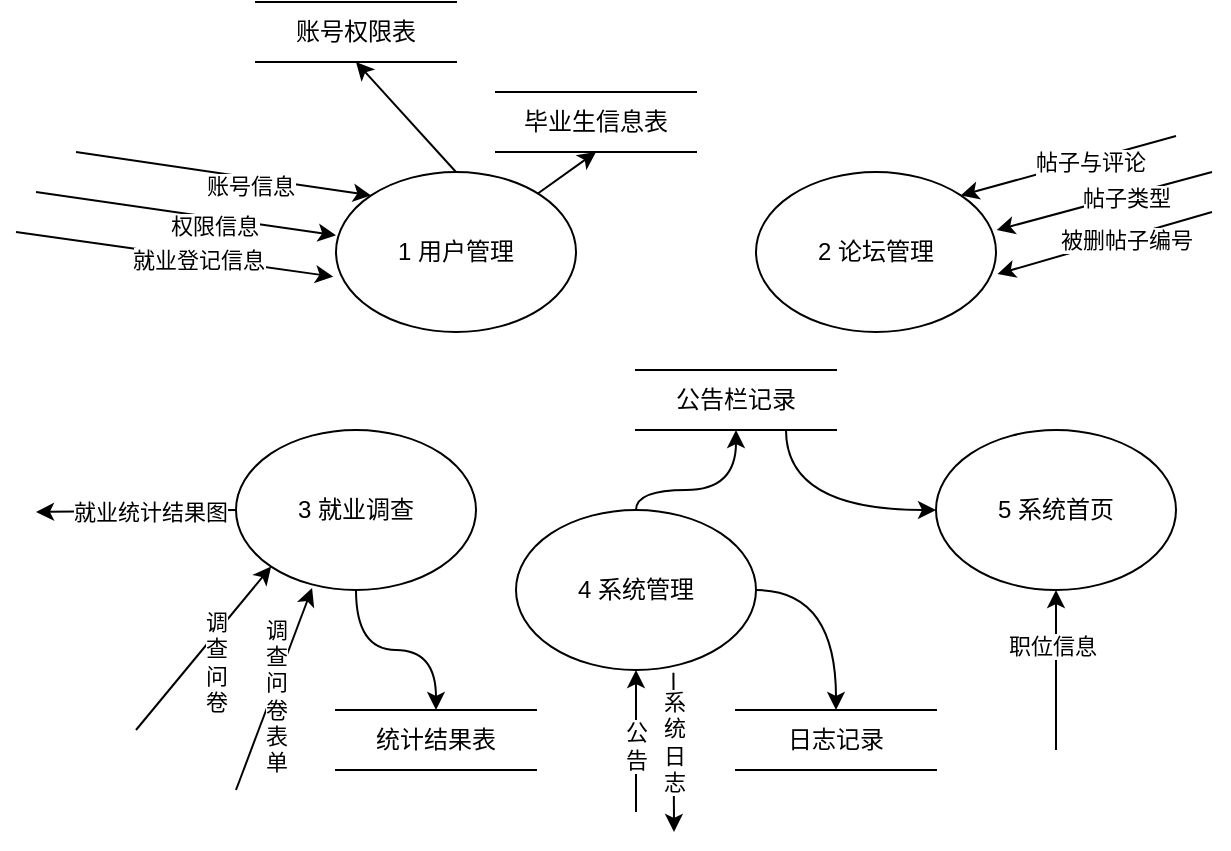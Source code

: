 <mxfile version="21.2.1" type="github">
  <diagram name="第 1 页" id="qgqGdA8Fwq-9RhnFtH8g">
    <mxGraphModel dx="1034" dy="477" grid="1" gridSize="10" guides="1" tooltips="1" connect="1" arrows="1" fold="1" page="1" pageScale="1" pageWidth="827" pageHeight="1169" math="0" shadow="0">
      <root>
        <mxCell id="0" />
        <mxCell id="1" parent="0" />
        <mxCell id="L5e2SLJ9YHy1GiZi4KIy-92" style="rounded=0;orthogonalLoop=1;jettySize=auto;html=1;exitX=0.5;exitY=0;exitDx=0;exitDy=0;entryX=0.5;entryY=1;entryDx=0;entryDy=0;" edge="1" parent="1" source="L5e2SLJ9YHy1GiZi4KIy-30" target="L5e2SLJ9YHy1GiZi4KIy-91">
          <mxGeometry relative="1" as="geometry" />
        </mxCell>
        <mxCell id="L5e2SLJ9YHy1GiZi4KIy-30" value="1 用户管理" style="shape=ellipse;html=1;dashed=0;whiteSpace=wrap;perimeter=ellipsePerimeter;" vertex="1" parent="1">
          <mxGeometry x="250" y="260" width="120" height="80" as="geometry" />
        </mxCell>
        <mxCell id="L5e2SLJ9YHy1GiZi4KIy-106" style="rounded=0;orthogonalLoop=1;jettySize=auto;html=1;entryX=1;entryY=0;entryDx=0;entryDy=0;" edge="1" parent="1" target="L5e2SLJ9YHy1GiZi4KIy-31">
          <mxGeometry relative="1" as="geometry">
            <mxPoint x="670" y="242" as="sourcePoint" />
          </mxGeometry>
        </mxCell>
        <mxCell id="L5e2SLJ9YHy1GiZi4KIy-107" value="帖子与评论" style="edgeLabel;html=1;align=center;verticalAlign=middle;resizable=0;points=[];" vertex="1" connectable="0" parent="L5e2SLJ9YHy1GiZi4KIy-106">
          <mxGeometry x="-0.186" y="1" relative="1" as="geometry">
            <mxPoint as="offset" />
          </mxGeometry>
        </mxCell>
        <mxCell id="L5e2SLJ9YHy1GiZi4KIy-31" value="2 论坛管理" style="shape=ellipse;html=1;dashed=0;whiteSpace=wrap;perimeter=ellipsePerimeter;" vertex="1" parent="1">
          <mxGeometry x="460" y="260" width="120" height="80" as="geometry" />
        </mxCell>
        <mxCell id="L5e2SLJ9YHy1GiZi4KIy-112" style="rounded=0;orthogonalLoop=1;jettySize=auto;html=1;entryX=0;entryY=1;entryDx=0;entryDy=0;" edge="1" parent="1" target="L5e2SLJ9YHy1GiZi4KIy-32">
          <mxGeometry relative="1" as="geometry">
            <mxPoint x="150" y="539" as="sourcePoint" />
          </mxGeometry>
        </mxCell>
        <mxCell id="L5e2SLJ9YHy1GiZi4KIy-113" value="调&lt;br&gt;查&lt;br&gt;问&lt;br&gt;卷" style="edgeLabel;html=1;align=center;verticalAlign=middle;resizable=0;points=[];" vertex="1" connectable="0" parent="L5e2SLJ9YHy1GiZi4KIy-112">
          <mxGeometry x="0.318" y="1" relative="1" as="geometry">
            <mxPoint x="-4" y="20" as="offset" />
          </mxGeometry>
        </mxCell>
        <mxCell id="L5e2SLJ9YHy1GiZi4KIy-114" style="rounded=0;orthogonalLoop=1;jettySize=auto;html=1;entryX=0.317;entryY=0.988;entryDx=0;entryDy=0;entryPerimeter=0;" edge="1" parent="1" target="L5e2SLJ9YHy1GiZi4KIy-32">
          <mxGeometry relative="1" as="geometry">
            <mxPoint x="200" y="569" as="sourcePoint" />
          </mxGeometry>
        </mxCell>
        <mxCell id="L5e2SLJ9YHy1GiZi4KIy-115" value="调&lt;br&gt;查&lt;br&gt;问&lt;br&gt;卷&lt;br&gt;表&lt;br&gt;单" style="edgeLabel;html=1;align=center;verticalAlign=middle;resizable=0;points=[];" vertex="1" connectable="0" parent="L5e2SLJ9YHy1GiZi4KIy-114">
          <mxGeometry x="-0.395" relative="1" as="geometry">
            <mxPoint x="8" y="-17" as="offset" />
          </mxGeometry>
        </mxCell>
        <mxCell id="L5e2SLJ9YHy1GiZi4KIy-127" style="rounded=0;orthogonalLoop=1;jettySize=auto;html=1;exitX=0;exitY=0.5;exitDx=0;exitDy=0;" edge="1" parent="1" source="L5e2SLJ9YHy1GiZi4KIy-32">
          <mxGeometry relative="1" as="geometry">
            <mxPoint x="100" y="430" as="targetPoint" />
          </mxGeometry>
        </mxCell>
        <mxCell id="L5e2SLJ9YHy1GiZi4KIy-128" value="就业统计结果图" style="edgeLabel;html=1;align=center;verticalAlign=middle;resizable=0;points=[];" vertex="1" connectable="0" parent="L5e2SLJ9YHy1GiZi4KIy-127">
          <mxGeometry x="-0.343" y="1" relative="1" as="geometry">
            <mxPoint x="-10" y="-1" as="offset" />
          </mxGeometry>
        </mxCell>
        <mxCell id="L5e2SLJ9YHy1GiZi4KIy-130" style="edgeStyle=orthogonalEdgeStyle;rounded=0;orthogonalLoop=1;jettySize=auto;html=1;entryX=0.5;entryY=0;entryDx=0;entryDy=0;curved=1;" edge="1" parent="1" source="L5e2SLJ9YHy1GiZi4KIy-32" target="L5e2SLJ9YHy1GiZi4KIy-129">
          <mxGeometry relative="1" as="geometry" />
        </mxCell>
        <mxCell id="L5e2SLJ9YHy1GiZi4KIy-32" value="3 就业调查" style="shape=ellipse;html=1;dashed=0;whiteSpace=wrap;perimeter=ellipsePerimeter;" vertex="1" parent="1">
          <mxGeometry x="200" y="389" width="120" height="80" as="geometry" />
        </mxCell>
        <mxCell id="L5e2SLJ9YHy1GiZi4KIy-120" style="edgeStyle=orthogonalEdgeStyle;rounded=0;orthogonalLoop=1;jettySize=auto;html=1;exitX=0.5;exitY=0;exitDx=0;exitDy=0;entryX=0.5;entryY=1;entryDx=0;entryDy=0;curved=1;" edge="1" parent="1" source="L5e2SLJ9YHy1GiZi4KIy-89" target="L5e2SLJ9YHy1GiZi4KIy-119">
          <mxGeometry relative="1" as="geometry">
            <Array as="points">
              <mxPoint x="400" y="419" />
              <mxPoint x="450" y="419" />
            </Array>
          </mxGeometry>
        </mxCell>
        <mxCell id="L5e2SLJ9YHy1GiZi4KIy-124" style="edgeStyle=none;rounded=0;orthogonalLoop=1;jettySize=auto;html=1;exitX=0.656;exitY=1.017;exitDx=0;exitDy=0;exitPerimeter=0;" edge="1" parent="1" source="L5e2SLJ9YHy1GiZi4KIy-89">
          <mxGeometry relative="1" as="geometry">
            <mxPoint x="419" y="590" as="targetPoint" />
          </mxGeometry>
        </mxCell>
        <mxCell id="L5e2SLJ9YHy1GiZi4KIy-125" value="系&lt;br&gt;统&lt;br&gt;日&lt;br&gt;志" style="edgeLabel;html=1;align=center;verticalAlign=middle;resizable=0;points=[];" vertex="1" connectable="0" parent="L5e2SLJ9YHy1GiZi4KIy-124">
          <mxGeometry x="-0.344" y="-2" relative="1" as="geometry">
            <mxPoint x="2" y="8" as="offset" />
          </mxGeometry>
        </mxCell>
        <mxCell id="L5e2SLJ9YHy1GiZi4KIy-126" style="edgeStyle=orthogonalEdgeStyle;rounded=0;orthogonalLoop=1;jettySize=auto;html=1;exitX=1;exitY=0.5;exitDx=0;exitDy=0;entryX=0.5;entryY=0;entryDx=0;entryDy=0;curved=1;" edge="1" parent="1" source="L5e2SLJ9YHy1GiZi4KIy-89" target="L5e2SLJ9YHy1GiZi4KIy-95">
          <mxGeometry relative="1" as="geometry" />
        </mxCell>
        <mxCell id="L5e2SLJ9YHy1GiZi4KIy-131" style="edgeStyle=none;rounded=0;orthogonalLoop=1;jettySize=auto;html=1;entryX=0.5;entryY=1;entryDx=0;entryDy=0;" edge="1" parent="1" target="L5e2SLJ9YHy1GiZi4KIy-89">
          <mxGeometry relative="1" as="geometry">
            <mxPoint x="400" y="580" as="sourcePoint" />
          </mxGeometry>
        </mxCell>
        <mxCell id="L5e2SLJ9YHy1GiZi4KIy-132" value="公&lt;br&gt;告" style="edgeLabel;html=1;align=center;verticalAlign=middle;resizable=0;points=[];" vertex="1" connectable="0" parent="L5e2SLJ9YHy1GiZi4KIy-131">
          <mxGeometry x="0.374" relative="1" as="geometry">
            <mxPoint y="16" as="offset" />
          </mxGeometry>
        </mxCell>
        <mxCell id="L5e2SLJ9YHy1GiZi4KIy-89" value="4 系统管理" style="shape=ellipse;html=1;dashed=0;whiteSpace=wrap;perimeter=ellipsePerimeter;" vertex="1" parent="1">
          <mxGeometry x="340" y="429" width="120" height="80" as="geometry" />
        </mxCell>
        <mxCell id="L5e2SLJ9YHy1GiZi4KIy-93" style="rounded=0;orthogonalLoop=1;jettySize=auto;html=1;entryX=0.5;entryY=1;entryDx=0;entryDy=0;" edge="1" parent="1" source="L5e2SLJ9YHy1GiZi4KIy-30" target="L5e2SLJ9YHy1GiZi4KIy-90">
          <mxGeometry relative="1" as="geometry" />
        </mxCell>
        <mxCell id="L5e2SLJ9YHy1GiZi4KIy-90" value="毕业生信息表" style="html=1;dashed=0;whiteSpace=wrap;shape=partialRectangle;right=0;left=0;" vertex="1" parent="1">
          <mxGeometry x="330" y="220" width="100" height="30" as="geometry" />
        </mxCell>
        <mxCell id="L5e2SLJ9YHy1GiZi4KIy-91" value="账号权限表" style="html=1;dashed=0;whiteSpace=wrap;shape=partialRectangle;right=0;left=0;" vertex="1" parent="1">
          <mxGeometry x="210" y="175" width="100" height="30" as="geometry" />
        </mxCell>
        <mxCell id="L5e2SLJ9YHy1GiZi4KIy-95" value="日志记录" style="html=1;dashed=0;whiteSpace=wrap;shape=partialRectangle;right=0;left=0;" vertex="1" parent="1">
          <mxGeometry x="450" y="529" width="100" height="30" as="geometry" />
        </mxCell>
        <mxCell id="L5e2SLJ9YHy1GiZi4KIy-122" style="rounded=0;orthogonalLoop=1;jettySize=auto;html=1;entryX=0.5;entryY=1;entryDx=0;entryDy=0;" edge="1" parent="1" target="L5e2SLJ9YHy1GiZi4KIy-97">
          <mxGeometry relative="1" as="geometry">
            <mxPoint x="610" y="549" as="sourcePoint" />
          </mxGeometry>
        </mxCell>
        <mxCell id="L5e2SLJ9YHy1GiZi4KIy-123" value="职位信息" style="edgeLabel;html=1;align=center;verticalAlign=middle;resizable=0;points=[];" vertex="1" connectable="0" parent="L5e2SLJ9YHy1GiZi4KIy-122">
          <mxGeometry x="0.308" y="2" relative="1" as="geometry">
            <mxPoint as="offset" />
          </mxGeometry>
        </mxCell>
        <mxCell id="L5e2SLJ9YHy1GiZi4KIy-97" value="5 系统首页" style="shape=ellipse;html=1;dashed=0;whiteSpace=wrap;perimeter=ellipsePerimeter;" vertex="1" parent="1">
          <mxGeometry x="550" y="389" width="120" height="80" as="geometry" />
        </mxCell>
        <mxCell id="L5e2SLJ9YHy1GiZi4KIy-99" style="rounded=0;orthogonalLoop=1;jettySize=auto;html=1;entryX=0;entryY=0;entryDx=0;entryDy=0;" edge="1" parent="1" target="L5e2SLJ9YHy1GiZi4KIy-30">
          <mxGeometry relative="1" as="geometry">
            <mxPoint x="120" y="250" as="sourcePoint" />
            <mxPoint x="130" y="260" as="targetPoint" />
          </mxGeometry>
        </mxCell>
        <mxCell id="L5e2SLJ9YHy1GiZi4KIy-100" value="账号信息" style="edgeLabel;html=1;align=center;verticalAlign=middle;resizable=0;points=[];" vertex="1" connectable="0" parent="L5e2SLJ9YHy1GiZi4KIy-99">
          <mxGeometry x="0.343" y="2" relative="1" as="geometry">
            <mxPoint x="-12" y="4" as="offset" />
          </mxGeometry>
        </mxCell>
        <mxCell id="L5e2SLJ9YHy1GiZi4KIy-101" style="rounded=0;orthogonalLoop=1;jettySize=auto;html=1;entryX=0;entryY=0.396;entryDx=0;entryDy=0;entryPerimeter=0;" edge="1" parent="1" target="L5e2SLJ9YHy1GiZi4KIy-30">
          <mxGeometry relative="1" as="geometry">
            <mxPoint x="100" y="270" as="sourcePoint" />
            <mxPoint x="200" y="262" as="targetPoint" />
          </mxGeometry>
        </mxCell>
        <mxCell id="L5e2SLJ9YHy1GiZi4KIy-102" value="权限信息" style="edgeLabel;html=1;align=center;verticalAlign=middle;resizable=0;points=[];" vertex="1" connectable="0" parent="L5e2SLJ9YHy1GiZi4KIy-101">
          <mxGeometry x="0.343" y="2" relative="1" as="geometry">
            <mxPoint x="-12" y="4" as="offset" />
          </mxGeometry>
        </mxCell>
        <mxCell id="L5e2SLJ9YHy1GiZi4KIy-103" style="rounded=0;orthogonalLoop=1;jettySize=auto;html=1;entryX=-0.011;entryY=0.654;entryDx=0;entryDy=0;entryPerimeter=0;" edge="1" parent="1" target="L5e2SLJ9YHy1GiZi4KIy-30">
          <mxGeometry relative="1" as="geometry">
            <mxPoint x="90" y="290" as="sourcePoint" />
            <mxPoint x="200" y="282" as="targetPoint" />
          </mxGeometry>
        </mxCell>
        <mxCell id="L5e2SLJ9YHy1GiZi4KIy-104" value="就业登记信息" style="edgeLabel;html=1;align=center;verticalAlign=middle;resizable=0;points=[];" vertex="1" connectable="0" parent="L5e2SLJ9YHy1GiZi4KIy-103">
          <mxGeometry x="0.343" y="2" relative="1" as="geometry">
            <mxPoint x="-16" y="1" as="offset" />
          </mxGeometry>
        </mxCell>
        <mxCell id="L5e2SLJ9YHy1GiZi4KIy-108" style="rounded=0;orthogonalLoop=1;jettySize=auto;html=1;entryX=1.003;entryY=0.363;entryDx=0;entryDy=0;entryPerimeter=0;" edge="1" parent="1" target="L5e2SLJ9YHy1GiZi4KIy-31">
          <mxGeometry relative="1" as="geometry">
            <mxPoint x="567" y="260" as="targetPoint" />
            <mxPoint x="688" y="260" as="sourcePoint" />
          </mxGeometry>
        </mxCell>
        <mxCell id="L5e2SLJ9YHy1GiZi4KIy-109" value="帖子类型" style="edgeLabel;html=1;align=center;verticalAlign=middle;resizable=0;points=[];" vertex="1" connectable="0" parent="L5e2SLJ9YHy1GiZi4KIy-108">
          <mxGeometry x="-0.186" y="1" relative="1" as="geometry">
            <mxPoint as="offset" />
          </mxGeometry>
        </mxCell>
        <mxCell id="L5e2SLJ9YHy1GiZi4KIy-110" style="rounded=0;orthogonalLoop=1;jettySize=auto;html=1;entryX=1.006;entryY=0.638;entryDx=0;entryDy=0;entryPerimeter=0;" edge="1" parent="1" target="L5e2SLJ9YHy1GiZi4KIy-31">
          <mxGeometry relative="1" as="geometry">
            <mxPoint x="567" y="280" as="targetPoint" />
            <mxPoint x="688" y="280" as="sourcePoint" />
          </mxGeometry>
        </mxCell>
        <mxCell id="L5e2SLJ9YHy1GiZi4KIy-111" value="被删帖子编号" style="edgeLabel;html=1;align=center;verticalAlign=middle;resizable=0;points=[];" vertex="1" connectable="0" parent="L5e2SLJ9YHy1GiZi4KIy-110">
          <mxGeometry x="-0.186" y="1" relative="1" as="geometry">
            <mxPoint as="offset" />
          </mxGeometry>
        </mxCell>
        <mxCell id="L5e2SLJ9YHy1GiZi4KIy-121" style="edgeStyle=orthogonalEdgeStyle;rounded=0;orthogonalLoop=1;jettySize=auto;html=1;exitX=0.75;exitY=1;exitDx=0;exitDy=0;entryX=0;entryY=0.5;entryDx=0;entryDy=0;curved=1;" edge="1" parent="1" source="L5e2SLJ9YHy1GiZi4KIy-119" target="L5e2SLJ9YHy1GiZi4KIy-97">
          <mxGeometry relative="1" as="geometry" />
        </mxCell>
        <mxCell id="L5e2SLJ9YHy1GiZi4KIy-119" value="公告栏记录" style="html=1;dashed=0;whiteSpace=wrap;shape=partialRectangle;right=0;left=0;" vertex="1" parent="1">
          <mxGeometry x="400" y="359" width="100" height="30" as="geometry" />
        </mxCell>
        <mxCell id="L5e2SLJ9YHy1GiZi4KIy-129" value="统计结果表" style="html=1;dashed=0;whiteSpace=wrap;shape=partialRectangle;right=0;left=0;" vertex="1" parent="1">
          <mxGeometry x="250" y="529" width="100" height="30" as="geometry" />
        </mxCell>
      </root>
    </mxGraphModel>
  </diagram>
</mxfile>
